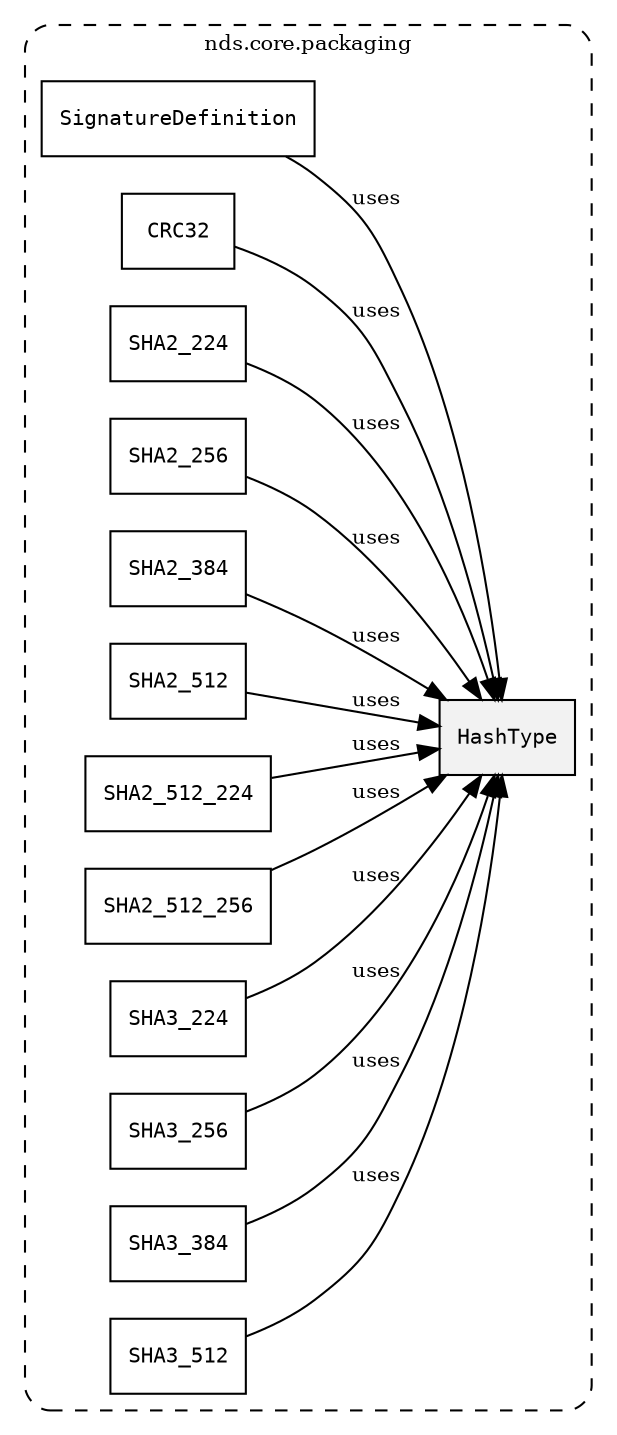 /**
 * This dot file creates symbol collaboration diagram for HashType.
 */
digraph ZSERIO
{
    node [shape=box, fontsize=10];
    rankdir="LR";
    fontsize=10;
    tooltip="HashType collaboration diagram";

    subgraph "cluster_nds.core.packaging"
    {
        style="dashed, rounded";
        label="nds.core.packaging";
        tooltip="Package nds.core.packaging";
        href="../../../content/packages/nds.core.packaging.html#Package-nds-core-packaging";
        target="_parent";

        "HashType" [style="filled", fillcolor="#0000000D", target="_parent", label=<<font face="monospace"><table align="center" border="0" cellspacing="0" cellpadding="0"><tr><td href="../../../content/packages/nds.core.packaging.html#Subtype-HashType" title="Subtype defined in nds.core.packaging">HashType</td></tr></table></font>>];
        "SignatureDefinition" [target="_parent", label=<<font face="monospace"><table align="center" border="0" cellspacing="0" cellpadding="0"><tr><td href="../../../content/packages/nds.core.packaging.html#Structure-SignatureDefinition" title="Structure defined in nds.core.packaging">SignatureDefinition</td></tr></table></font>>];
        "CRC32" [target="_parent", label=<<font face="monospace"><table align="center" border="0" cellspacing="0" cellpadding="0"><tr><td href="../../../content/packages/nds.core.packaging.html#Constant-CRC32" title="Constant defined in nds.core.packaging">CRC32</td></tr></table></font>>];
        "SHA2_224" [target="_parent", label=<<font face="monospace"><table align="center" border="0" cellspacing="0" cellpadding="0"><tr><td href="../../../content/packages/nds.core.packaging.html#Constant-SHA2_224" title="Constant defined in nds.core.packaging">SHA2_224</td></tr></table></font>>];
        "SHA2_256" [target="_parent", label=<<font face="monospace"><table align="center" border="0" cellspacing="0" cellpadding="0"><tr><td href="../../../content/packages/nds.core.packaging.html#Constant-SHA2_256" title="Constant defined in nds.core.packaging">SHA2_256</td></tr></table></font>>];
        "SHA2_384" [target="_parent", label=<<font face="monospace"><table align="center" border="0" cellspacing="0" cellpadding="0"><tr><td href="../../../content/packages/nds.core.packaging.html#Constant-SHA2_384" title="Constant defined in nds.core.packaging">SHA2_384</td></tr></table></font>>];
        "SHA2_512" [target="_parent", label=<<font face="monospace"><table align="center" border="0" cellspacing="0" cellpadding="0"><tr><td href="../../../content/packages/nds.core.packaging.html#Constant-SHA2_512" title="Constant defined in nds.core.packaging">SHA2_512</td></tr></table></font>>];
        "SHA2_512_224" [target="_parent", label=<<font face="monospace"><table align="center" border="0" cellspacing="0" cellpadding="0"><tr><td href="../../../content/packages/nds.core.packaging.html#Constant-SHA2_512_224" title="Constant defined in nds.core.packaging">SHA2_512_224</td></tr></table></font>>];
        "SHA2_512_256" [target="_parent", label=<<font face="monospace"><table align="center" border="0" cellspacing="0" cellpadding="0"><tr><td href="../../../content/packages/nds.core.packaging.html#Constant-SHA2_512_256" title="Constant defined in nds.core.packaging">SHA2_512_256</td></tr></table></font>>];
        "SHA3_224" [target="_parent", label=<<font face="monospace"><table align="center" border="0" cellspacing="0" cellpadding="0"><tr><td href="../../../content/packages/nds.core.packaging.html#Constant-SHA3_224" title="Constant defined in nds.core.packaging">SHA3_224</td></tr></table></font>>];
        "SHA3_256" [target="_parent", label=<<font face="monospace"><table align="center" border="0" cellspacing="0" cellpadding="0"><tr><td href="../../../content/packages/nds.core.packaging.html#Constant-SHA3_256" title="Constant defined in nds.core.packaging">SHA3_256</td></tr></table></font>>];
        "SHA3_384" [target="_parent", label=<<font face="monospace"><table align="center" border="0" cellspacing="0" cellpadding="0"><tr><td href="../../../content/packages/nds.core.packaging.html#Constant-SHA3_384" title="Constant defined in nds.core.packaging">SHA3_384</td></tr></table></font>>];
        "SHA3_512" [target="_parent", label=<<font face="monospace"><table align="center" border="0" cellspacing="0" cellpadding="0"><tr><td href="../../../content/packages/nds.core.packaging.html#Constant-SHA3_512" title="Constant defined in nds.core.packaging">SHA3_512</td></tr></table></font>>];
    }

    "SignatureDefinition" -> "HashType" [label="uses", fontsize=10];
    "CRC32" -> "HashType" [label="uses", fontsize=10];
    "SHA2_224" -> "HashType" [label="uses", fontsize=10];
    "SHA2_256" -> "HashType" [label="uses", fontsize=10];
    "SHA2_384" -> "HashType" [label="uses", fontsize=10];
    "SHA2_512" -> "HashType" [label="uses", fontsize=10];
    "SHA2_512_224" -> "HashType" [label="uses", fontsize=10];
    "SHA2_512_256" -> "HashType" [label="uses", fontsize=10];
    "SHA3_224" -> "HashType" [label="uses", fontsize=10];
    "SHA3_256" -> "HashType" [label="uses", fontsize=10];
    "SHA3_384" -> "HashType" [label="uses", fontsize=10];
    "SHA3_512" -> "HashType" [label="uses", fontsize=10];
}
